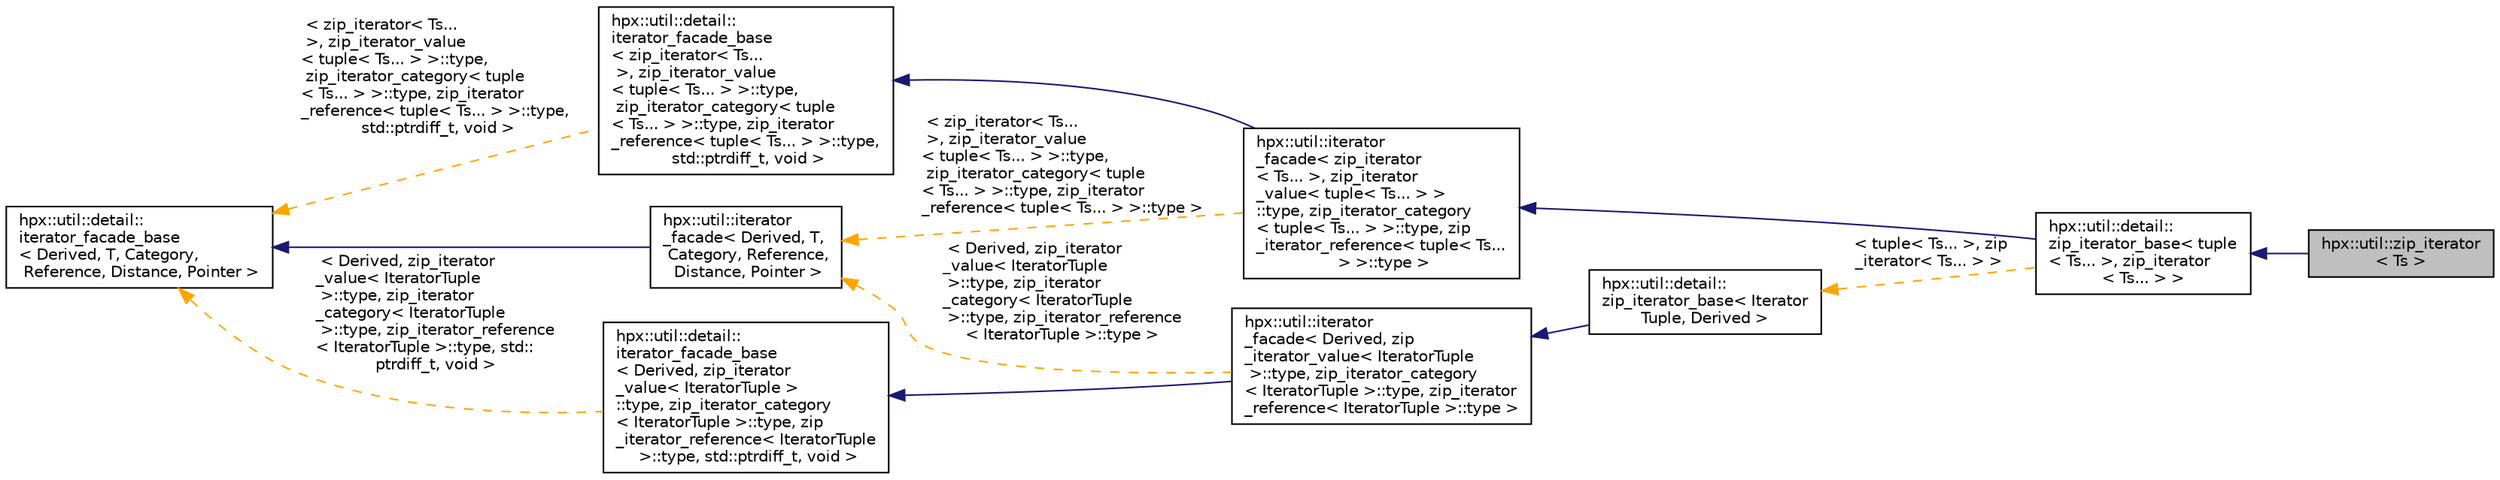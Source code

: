 digraph "hpx::util::zip_iterator&lt; Ts &gt;"
{
  edge [fontname="Helvetica",fontsize="10",labelfontname="Helvetica",labelfontsize="10"];
  node [fontname="Helvetica",fontsize="10",shape=record];
  rankdir="LR";
  Node9 [label="hpx::util::zip_iterator\l\< Ts \>",height=0.2,width=0.4,color="black", fillcolor="grey75", style="filled", fontcolor="black"];
  Node10 -> Node9 [dir="back",color="midnightblue",fontsize="10",style="solid",fontname="Helvetica"];
  Node10 [label="hpx::util::detail::\lzip_iterator_base\< tuple\l\< Ts... \>, zip_iterator\l\< Ts... \> \>",height=0.2,width=0.4,color="black", fillcolor="white", style="filled",URL="$d8/d23/classhpx_1_1util_1_1detail_1_1zip__iterator__base.html"];
  Node11 -> Node10 [dir="back",color="midnightblue",fontsize="10",style="solid",fontname="Helvetica"];
  Node11 [label="hpx::util::iterator\l_facade\< zip_iterator\l\< Ts... \>, zip_iterator\l_value\< tuple\< Ts... \> \>\l::type, zip_iterator_category\l\< tuple\< Ts... \> \>::type, zip\l_iterator_reference\< tuple\< Ts...\l \> \>::type \>",height=0.2,width=0.4,color="black", fillcolor="white", style="filled",URL="$db/d7c/structhpx_1_1util_1_1iterator__facade.html"];
  Node12 -> Node11 [dir="back",color="midnightblue",fontsize="10",style="solid",fontname="Helvetica"];
  Node12 [label="hpx::util::detail::\literator_facade_base\l\< zip_iterator\< Ts...\l \>, zip_iterator_value\l\< tuple\< Ts... \> \>::type,\l zip_iterator_category\< tuple\l\< Ts... \> \>::type, zip_iterator\l_reference\< tuple\< Ts... \> \>::type,\l std::ptrdiff_t, void \>",height=0.2,width=0.4,color="black", fillcolor="white", style="filled",URL="$d5/d11/classhpx_1_1util_1_1detail_1_1iterator__facade__base.html"];
  Node13 -> Node12 [dir="back",color="orange",fontsize="10",style="dashed",label=" \< zip_iterator\< Ts...\l \>, zip_iterator_value\l\< tuple\< Ts... \> \>::type,\l zip_iterator_category\< tuple\l\< Ts... \> \>::type, zip_iterator\l_reference\< tuple\< Ts... \> \>::type,\l std::ptrdiff_t, void \>" ,fontname="Helvetica"];
  Node13 [label="hpx::util::detail::\literator_facade_base\l\< Derived, T, Category,\l Reference, Distance, Pointer \>",height=0.2,width=0.4,color="black", fillcolor="white", style="filled",URL="$d5/d11/classhpx_1_1util_1_1detail_1_1iterator__facade__base.html"];
  Node14 -> Node11 [dir="back",color="orange",fontsize="10",style="dashed",label=" \< zip_iterator\< Ts...\l \>, zip_iterator_value\l\< tuple\< Ts... \> \>::type,\l zip_iterator_category\< tuple\l\< Ts... \> \>::type, zip_iterator\l_reference\< tuple\< Ts... \> \>::type \>" ,fontname="Helvetica"];
  Node14 [label="hpx::util::iterator\l_facade\< Derived, T,\l Category, Reference,\l Distance, Pointer \>",height=0.2,width=0.4,color="black", fillcolor="white", style="filled",URL="$db/d7c/structhpx_1_1util_1_1iterator__facade.html"];
  Node13 -> Node14 [dir="back",color="midnightblue",fontsize="10",style="solid",fontname="Helvetica"];
  Node15 -> Node10 [dir="back",color="orange",fontsize="10",style="dashed",label=" \< tuple\< Ts... \>, zip\l_iterator\< Ts... \> \>" ,fontname="Helvetica"];
  Node15 [label="hpx::util::detail::\lzip_iterator_base\< Iterator\lTuple, Derived \>",height=0.2,width=0.4,color="black", fillcolor="white", style="filled",URL="$d8/d23/classhpx_1_1util_1_1detail_1_1zip__iterator__base.html"];
  Node16 -> Node15 [dir="back",color="midnightblue",fontsize="10",style="solid",fontname="Helvetica"];
  Node16 [label="hpx::util::iterator\l_facade\< Derived, zip\l_iterator_value\< IteratorTuple\l \>::type, zip_iterator_category\l\< IteratorTuple \>::type, zip_iterator\l_reference\< IteratorTuple \>::type \>",height=0.2,width=0.4,color="black", fillcolor="white", style="filled",URL="$db/d7c/structhpx_1_1util_1_1iterator__facade.html"];
  Node17 -> Node16 [dir="back",color="midnightblue",fontsize="10",style="solid",fontname="Helvetica"];
  Node17 [label="hpx::util::detail::\literator_facade_base\l\< Derived, zip_iterator\l_value\< IteratorTuple \>\l::type, zip_iterator_category\l\< IteratorTuple \>::type, zip\l_iterator_reference\< IteratorTuple\l \>::type, std::ptrdiff_t, void \>",height=0.2,width=0.4,color="black", fillcolor="white", style="filled",URL="$d5/d11/classhpx_1_1util_1_1detail_1_1iterator__facade__base.html"];
  Node13 -> Node17 [dir="back",color="orange",fontsize="10",style="dashed",label=" \< Derived, zip_iterator\l_value\< IteratorTuple\l \>::type, zip_iterator\l_category\< IteratorTuple\l \>::type, zip_iterator_reference\l\< IteratorTuple \>::type, std::\lptrdiff_t, void \>" ,fontname="Helvetica"];
  Node14 -> Node16 [dir="back",color="orange",fontsize="10",style="dashed",label=" \< Derived, zip_iterator\l_value\< IteratorTuple\l \>::type, zip_iterator\l_category\< IteratorTuple\l \>::type, zip_iterator_reference\l\< IteratorTuple \>::type \>" ,fontname="Helvetica"];
}
